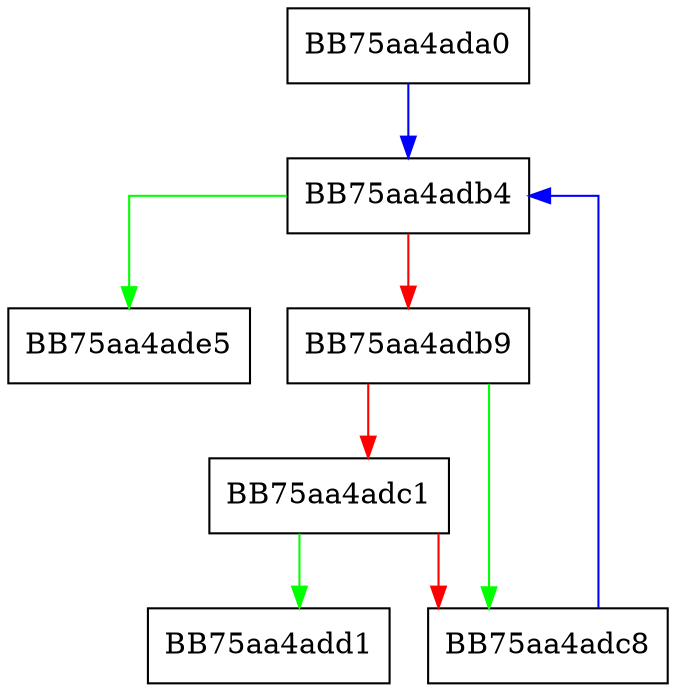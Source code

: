 digraph expk_fileoffset {
  node [shape="box"];
  graph [splines=ortho];
  BB75aa4ada0 -> BB75aa4adb4 [color="blue"];
  BB75aa4adb4 -> BB75aa4ade5 [color="green"];
  BB75aa4adb4 -> BB75aa4adb9 [color="red"];
  BB75aa4adb9 -> BB75aa4adc8 [color="green"];
  BB75aa4adb9 -> BB75aa4adc1 [color="red"];
  BB75aa4adc1 -> BB75aa4add1 [color="green"];
  BB75aa4adc1 -> BB75aa4adc8 [color="red"];
  BB75aa4adc8 -> BB75aa4adb4 [color="blue"];
}